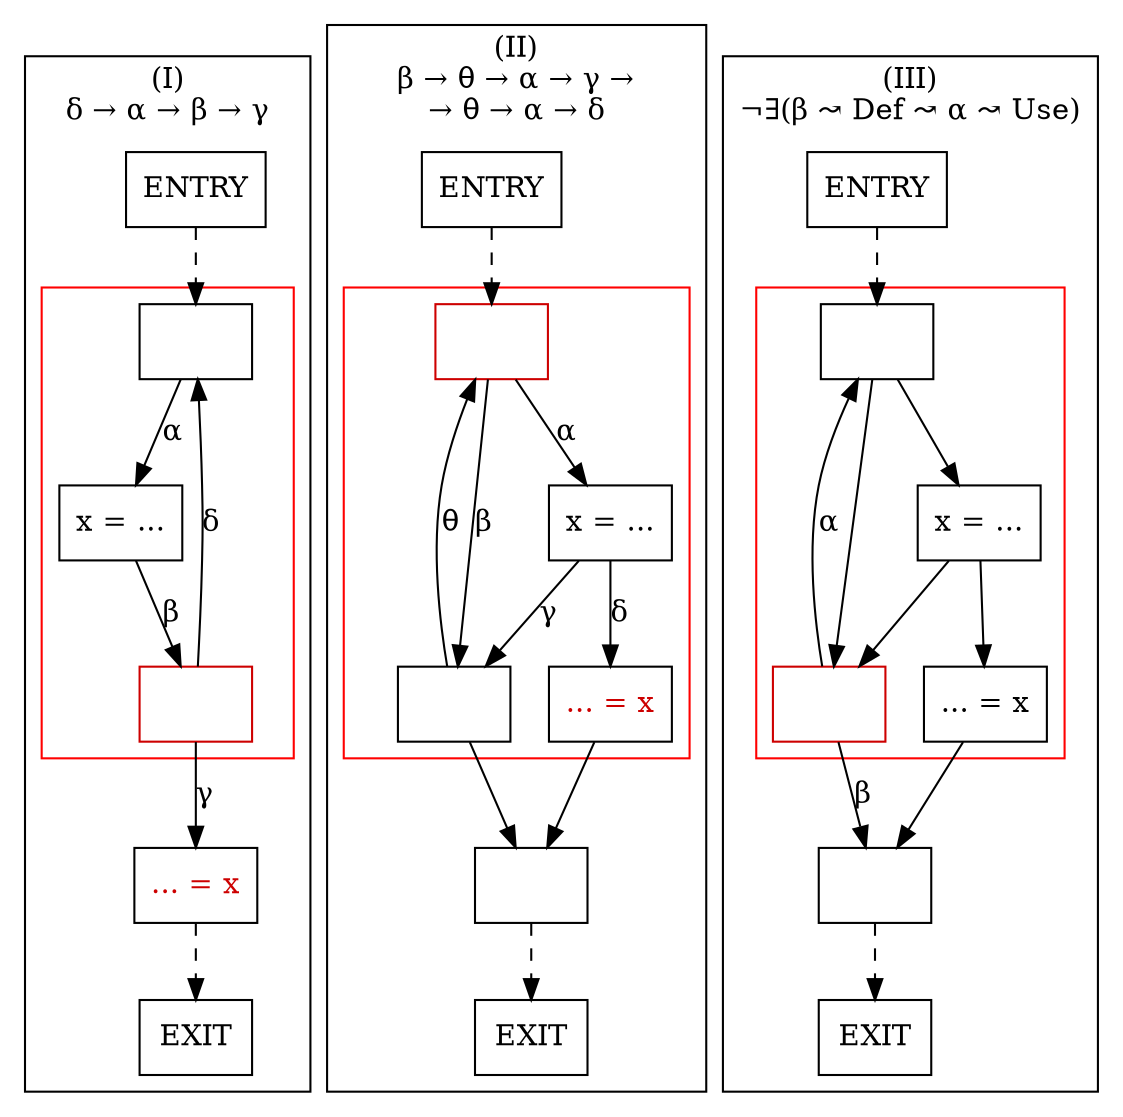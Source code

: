 digraph examples {

  esep=0.1
  node [shape=box]

  subgraph cluster_ex1 {
    label="(I)\n&delta; &rarr; &alpha; &rarr; &beta; &rarr; &gamma;"
    color=black
    ex1_entry  [label="ENTRY"; rank=source]
    ex1_exit   [label="EXIT"; rank=sink]
    subgraph cluster_ex1_ir {
      label=""
      color=red
      ex1_header [label=""]
      ex1_def    [label="x = ..."]
      ex1_latch  [label=""; color="red3"]
    }
    ex1_use    [label="... = x"; fontcolor="red3"]

    ex1_entry -> ex1_header [style="dashed"]
    ex1_header -> ex1_def [label="&alpha;"]
    ex1_def -> ex1_latch [label="&beta;"]
    ex1_latch -> ex1_use [label="&gamma;"]
    ex1_latch -> ex1_header [label="&delta;"]

    ex1_use -> ex1_exit [style="dashed"]
  }

  subgraph cluster_ex2 {
    label="(II)" +
          "\n&beta; &rarr; &theta; &rarr; &alpha; &rarr; &gamma; &rarr;" +
          "\n&rarr; &theta; &rarr; &alpha; &rarr; &delta;"
    color=black
    ex2_entry  [label="ENTRY"; rank=source]
    ex2_exit   [label="EXIT"; rank=sink]
    subgraph cluster_ex2_ir {
      label=""
      color=red
      ex2_header [label=""; color="red3"]
      ex2_def    [label="x = ..."]
      ex2_latch  [label=""]
      ex2_use    [label="... = x"; fontcolor="red3"]
    }
    ex2_pdom   [label=""]

    ex2_entry -> ex2_header [style="dashed"]
    ex2_header -> ex2_def [label="&alpha;"]
    ex2_header -> ex2_latch [label="&beta;"]
    ex2_def -> ex2_latch [label="&gamma;"]
    ex2_def -> ex2_use [label="&delta;"]
    ex2_use -> ex2_pdom
    ex2_latch -> ex2_header [label="&theta;"]
    ex2_latch -> ex2_pdom

    ex2_pdom -> ex2_exit [style="dashed"]
  }

  subgraph cluster_ex3 {
    label="(III)\n&not;&exist;(&beta; &#8605; Def &#8605; &alpha; &#8605; Use)"
    color=black
    ex3_entry  [label="ENTRY"; rank=source]
    ex3_exit   [label="EXIT"; rank=sink]
    subgraph cluster_ex2_ir {
      label=""
      color=red
      ex3_header [label=""]
      ex3_def    [label="x = ..."]
      ex3_latch  [label=""; color="red3"]
      ex3_use    [label="... = x"]
    }
    ex3_pdom   [label=""]

    ex3_entry -> ex3_header [style="dashed"]
    ex3_header -> ex3_def
    ex3_header -> ex3_latch
    ex3_def -> ex3_latch
    ex3_def -> ex3_use
    ex3_use -> ex3_pdom
    ex3_latch -> ex3_header [label="&alpha;"]
    ex3_latch -> ex3_pdom [label="&beta;"]

    ex3_pdom -> ex3_exit [style="dashed"]
  }

}
